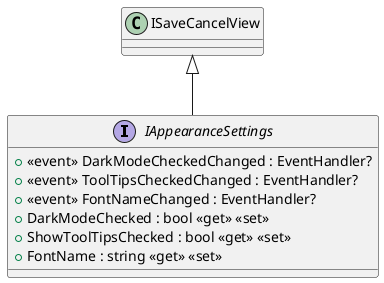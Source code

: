 @startuml
interface IAppearanceSettings {
    +  <<event>> DarkModeCheckedChanged : EventHandler? 
    +  <<event>> ToolTipsCheckedChanged : EventHandler? 
    +  <<event>> FontNameChanged : EventHandler? 
    + DarkModeChecked : bool <<get>> <<set>>
    + ShowToolTipsChecked : bool <<get>> <<set>>
    + FontName : string <<get>> <<set>>
}
ISaveCancelView <|-- IAppearanceSettings
@enduml
